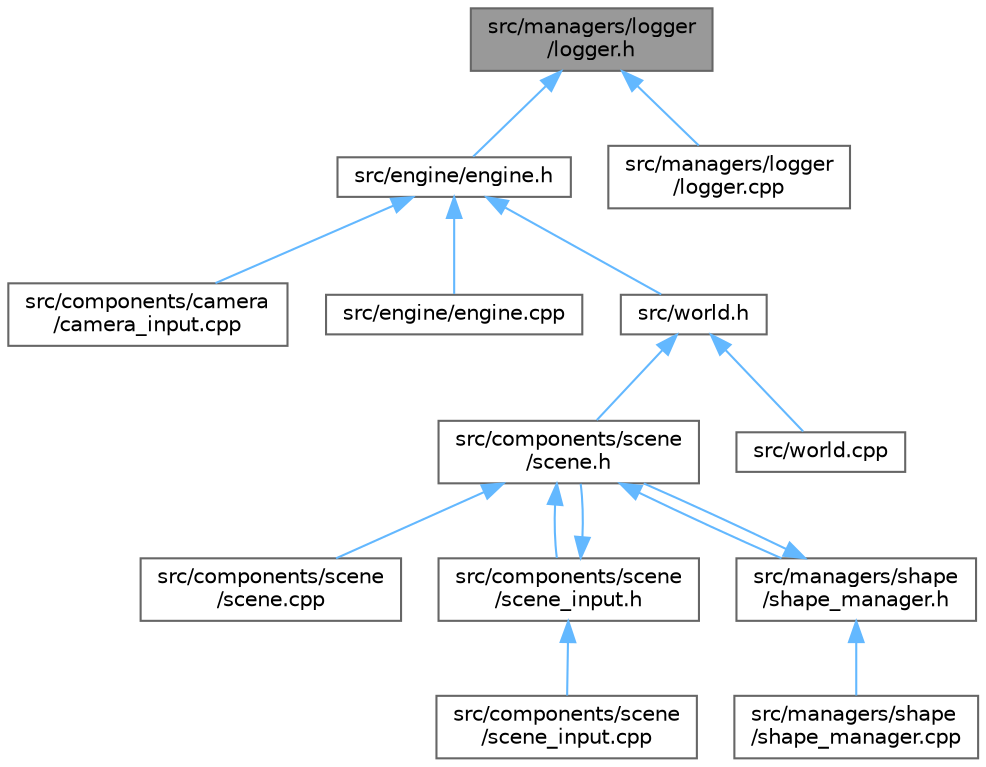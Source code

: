 digraph "src/managers/logger/logger.h"
{
 // LATEX_PDF_SIZE
  bgcolor="transparent";
  edge [fontname=Helvetica,fontsize=10,labelfontname=Helvetica,labelfontsize=10];
  node [fontname=Helvetica,fontsize=10,shape=box,height=0.2,width=0.4];
  Node1 [label="src/managers/logger\l/logger.h",height=0.2,width=0.4,color="gray40", fillcolor="grey60", style="filled", fontcolor="black",tooltip=" "];
  Node1 -> Node2 [dir="back",color="steelblue1",style="solid"];
  Node2 [label="src/engine/engine.h",height=0.2,width=0.4,color="grey40", fillcolor="white", style="filled",URL="$engine_8h.html",tooltip=" "];
  Node2 -> Node3 [dir="back",color="steelblue1",style="solid"];
  Node3 [label="src/components/camera\l/camera_input.cpp",height=0.2,width=0.4,color="grey40", fillcolor="white", style="filled",URL="$camera__input_8cpp.html",tooltip=" "];
  Node2 -> Node4 [dir="back",color="steelblue1",style="solid"];
  Node4 [label="src/engine/engine.cpp",height=0.2,width=0.4,color="grey40", fillcolor="white", style="filled",URL="$engine_8cpp.html",tooltip=" "];
  Node2 -> Node5 [dir="back",color="steelblue1",style="solid"];
  Node5 [label="src/world.h",height=0.2,width=0.4,color="grey40", fillcolor="white", style="filled",URL="$world_8h.html",tooltip=" "];
  Node5 -> Node6 [dir="back",color="steelblue1",style="solid"];
  Node6 [label="src/components/scene\l/scene.h",height=0.2,width=0.4,color="grey40", fillcolor="white", style="filled",URL="$scene_8h.html",tooltip=" "];
  Node6 -> Node7 [dir="back",color="steelblue1",style="solid"];
  Node7 [label="src/components/scene\l/scene.cpp",height=0.2,width=0.4,color="grey40", fillcolor="white", style="filled",URL="$scene_8cpp.html",tooltip=" "];
  Node6 -> Node8 [dir="back",color="steelblue1",style="solid"];
  Node8 [label="src/components/scene\l/scene_input.h",height=0.2,width=0.4,color="grey40", fillcolor="white", style="filled",URL="$scene__input_8h.html",tooltip=" "];
  Node8 -> Node6 [dir="back",color="steelblue1",style="solid"];
  Node8 -> Node9 [dir="back",color="steelblue1",style="solid"];
  Node9 [label="src/components/scene\l/scene_input.cpp",height=0.2,width=0.4,color="grey40", fillcolor="white", style="filled",URL="$scene__input_8cpp.html",tooltip=" "];
  Node6 -> Node10 [dir="back",color="steelblue1",style="solid"];
  Node10 [label="src/managers/shape\l/shape_manager.h",height=0.2,width=0.4,color="grey40", fillcolor="white", style="filled",URL="$shape__manager_8h.html",tooltip=" "];
  Node10 -> Node6 [dir="back",color="steelblue1",style="solid"];
  Node10 -> Node11 [dir="back",color="steelblue1",style="solid"];
  Node11 [label="src/managers/shape\l/shape_manager.cpp",height=0.2,width=0.4,color="grey40", fillcolor="white", style="filled",URL="$shape__manager_8cpp.html",tooltip=" "];
  Node5 -> Node12 [dir="back",color="steelblue1",style="solid"];
  Node12 [label="src/world.cpp",height=0.2,width=0.4,color="grey40", fillcolor="white", style="filled",URL="$world_8cpp.html",tooltip=" "];
  Node1 -> Node13 [dir="back",color="steelblue1",style="solid"];
  Node13 [label="src/managers/logger\l/logger.cpp",height=0.2,width=0.4,color="grey40", fillcolor="white", style="filled",URL="$logger_8cpp.html",tooltip=" "];
}
